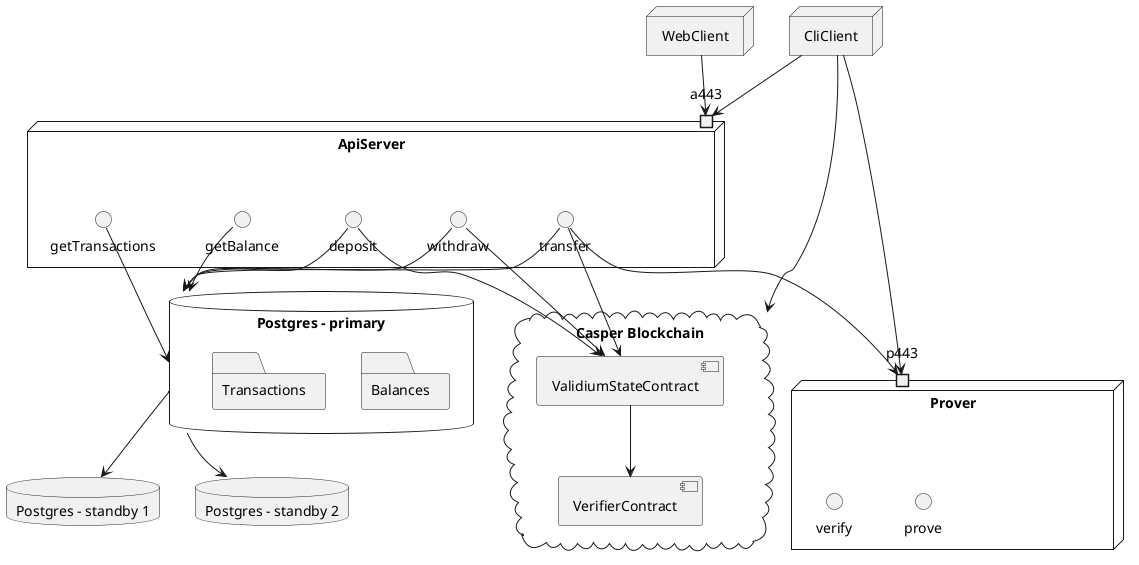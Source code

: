 @startuml
node "WebClient" {
}

node "CliClient" {
}

node "ApiServer" {
  port a443
  () "deposit"
  () "withdraw"
  () "transfer"
  () "getBalance"
  () "getTransactions"
}

node "Prover" {
  port p443
  () "prove"
  () "verify" 
}

database "Postgres - primary" {
  folder "Balances" {
  }
  folder "Transactions" {
  }
}
database "Postgres - standby 1" {
}
database "Postgres - standby 2" {
}
cloud "Casper Blockchain" {
  [VerifierContract]
  [ValidiumStateContract]
}

"WebClient" --> "a443"

"CliClient" --> "a443"
"CliClient" --> "p443"
"CliClient" --> "Casper Blockchain"

"transfer" --> "p443"
"transfer"  --> "Postgres - primary"
"transfer"  --> "ValidiumStateContract"

"deposit"  --> "ValidiumStateContract"
"deposit"  --> "Postgres - primary"

"withdraw"  --> "ValidiumStateContract"
"withdraw"  --> "Postgres - primary"

"getBalance"  --> "Postgres - primary"

"getTransactions"  --> "Postgres - primary"

"Postgres - primary" --> "Postgres - standby 1"
"Postgres - primary" --> "Postgres - standby 2"

"ValidiumStateContract" --> "VerifierContract"
@enduml
